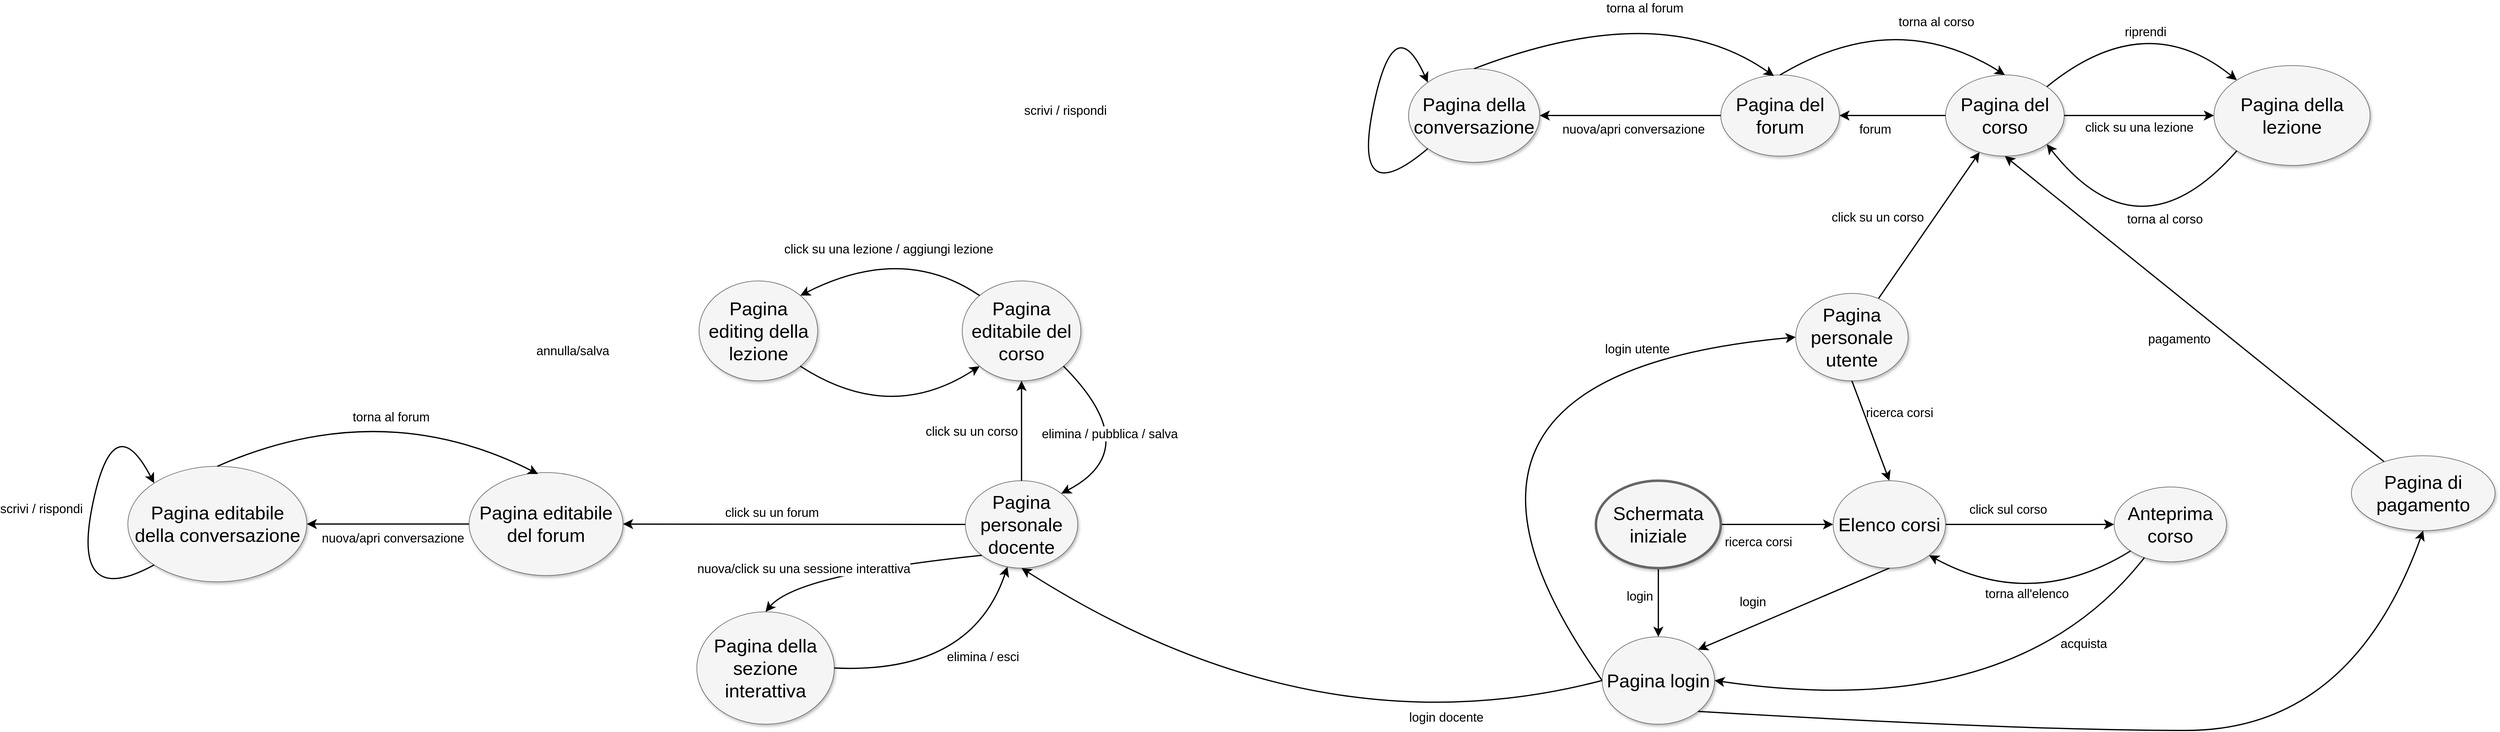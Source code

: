 <mxfile version="15.7.3" type="github">
  <diagram name="Page-1" id="ff44883e-f642-bcb2-894b-16b3d25a3f0b">
    <mxGraphModel dx="7982" dy="2155" grid="1" gridSize="10" guides="1" tooltips="1" connect="1" arrows="1" fold="1" page="1" pageScale="1.5" pageWidth="1169" pageHeight="826" background="none" math="0" shadow="0">
      <root>
        <mxCell id="0" style=";html=1;" />
        <mxCell id="1" style=";html=1;" parent="0" />
        <mxCell id="f0bcc99304e6f5a-9" style="edgeStyle=none;curved=1;html=1;startSize=10;endArrow=classic;endFill=1;endSize=10;strokeColor=#000000;strokeWidth=2;fontSize=12;entryX=0.5;entryY=0;entryDx=0;entryDy=0;" parent="1" source="f0bcc99304e6f5a-1" target="XKLOmq4zOArzT65DI4HL-18" edge="1">
          <mxGeometry relative="1" as="geometry">
            <mxPoint x="250" y="1050" as="targetPoint" />
          </mxGeometry>
        </mxCell>
        <mxCell id="f0bcc99304e6f5a-18" value="login" style="text;html=1;resizable=0;points=[];align=center;verticalAlign=middle;labelBackgroundColor=none;fontSize=20;" parent="f0bcc99304e6f5a-9" vertex="1" connectable="0">
          <mxGeometry x="0.255" y="-5" relative="1" as="geometry">
            <mxPoint x="-25" y="-25" as="offset" />
          </mxGeometry>
        </mxCell>
        <mxCell id="f0bcc99304e6f5a-16" style="edgeStyle=none;curved=1;html=1;startSize=10;endFill=1;endSize=10;strokeWidth=2;fontSize=12;" parent="1" source="f0bcc99304e6f5a-1" target="f0bcc99304e6f5a-3" edge="1">
          <mxGeometry relative="1" as="geometry" />
        </mxCell>
        <mxCell id="f0bcc99304e6f5a-19" value="ricerca corsi" style="text;html=1;resizable=0;points=[];align=center;verticalAlign=middle;labelBackgroundColor=#ffffff;fontSize=20;" parent="f0bcc99304e6f5a-16" vertex="1" connectable="0">
          <mxGeometry x="-0.074" y="-2" relative="1" as="geometry">
            <mxPoint x="-24" y="25" as="offset" />
          </mxGeometry>
        </mxCell>
        <mxCell id="f0bcc99304e6f5a-1" value="Schermata iniziale" style="ellipse;whiteSpace=wrap;html=1;rounded=0;shadow=1;strokeColor=#666666;strokeWidth=4;fontSize=30;align=center;fillColor=#f5f5f5;" parent="1" vertex="1">
          <mxGeometry x="150" y="810" width="200" height="140" as="geometry" />
        </mxCell>
        <mxCell id="f0bcc99304e6f5a-10" style="edgeStyle=none;curved=1;html=1;startSize=10;endFill=1;endSize=10;strokeWidth=2;fontSize=12;entryX=0.5;entryY=1;entryDx=0;entryDy=0;" parent="1" source="f0bcc99304e6f5a-6" target="f0bcc99304e6f5a-5" edge="1">
          <mxGeometry relative="1" as="geometry" />
        </mxCell>
        <mxCell id="f0bcc99304e6f5a-20" value="pagamento" style="text;html=1;resizable=0;points=[];align=center;verticalAlign=middle;labelBackgroundColor=#ffffff;fontSize=20;" parent="f0bcc99304e6f5a-10" vertex="1" connectable="0">
          <mxGeometry x="0.154" relative="1" as="geometry">
            <mxPoint x="22" y="85" as="offset" />
          </mxGeometry>
        </mxCell>
        <mxCell id="f0bcc99304e6f5a-11" style="edgeStyle=none;curved=1;html=1;startSize=10;endFill=1;endSize=10;strokeWidth=2;fontSize=12;" parent="1" source="f0bcc99304e6f5a-2" target="f0bcc99304e6f5a-5" edge="1">
          <mxGeometry relative="1" as="geometry" />
        </mxCell>
        <mxCell id="f0bcc99304e6f5a-24" value="click su un corso" style="text;html=1;resizable=0;points=[];align=center;verticalAlign=middle;labelBackgroundColor=#ffffff;fontSize=20;" parent="f0bcc99304e6f5a-11" vertex="1" connectable="0">
          <mxGeometry x="0.167" y="-3" relative="1" as="geometry">
            <mxPoint x="-99" y="4" as="offset" />
          </mxGeometry>
        </mxCell>
        <mxCell id="f0bcc99304e6f5a-2" value="&lt;div&gt;Pagina personale&lt;/div&gt;&lt;div&gt;utente&lt;br&gt;&lt;/div&gt;" style="ellipse;whiteSpace=wrap;html=1;rounded=0;shadow=1;strokeColor=#666666;strokeWidth=1;fontSize=30;align=center;fillColor=#f5f5f5;" parent="1" vertex="1">
          <mxGeometry x="470" y="510" width="180" height="140" as="geometry" />
        </mxCell>
        <mxCell id="f0bcc99304e6f5a-17" style="edgeStyle=none;curved=1;html=1;startSize=10;endFill=1;endSize=10;strokeWidth=2;fontSize=12;" parent="1" source="f0bcc99304e6f5a-3" target="f0bcc99304e6f5a-4" edge="1">
          <mxGeometry relative="1" as="geometry" />
        </mxCell>
        <mxCell id="f0bcc99304e6f5a-27" value="click sul corso" style="text;html=1;resizable=0;points=[];align=center;verticalAlign=middle;labelBackgroundColor=#ffffff;fontSize=20;" parent="f0bcc99304e6f5a-17" vertex="1" connectable="0">
          <mxGeometry x="-0.132" y="-6" relative="1" as="geometry">
            <mxPoint x="-17" y="-31" as="offset" />
          </mxGeometry>
        </mxCell>
        <mxCell id="f0bcc99304e6f5a-3" value="Elenco corsi" style="ellipse;whiteSpace=wrap;html=1;rounded=0;shadow=1;strokeColor=#666666;strokeWidth=1;fontSize=30;align=center;fillColor=#f5f5f5;" parent="1" vertex="1">
          <mxGeometry x="530" y="810" width="180" height="140" as="geometry" />
        </mxCell>
        <mxCell id="f0bcc99304e6f5a-4" value="Anteprima corso" style="ellipse;whiteSpace=wrap;html=1;rounded=0;shadow=1;strokeColor=#666666;strokeWidth=1;fontSize=30;align=center;fillColor=#f5f5f5;" parent="1" vertex="1">
          <mxGeometry x="980" y="820" width="180" height="120" as="geometry" />
        </mxCell>
        <mxCell id="f0bcc99304e6f5a-12" style="edgeStyle=none;curved=1;html=1;startSize=10;endFill=1;endSize=10;strokeWidth=2;fontSize=12;entryX=0;entryY=0;entryDx=0;entryDy=0;exitX=1;exitY=0;exitDx=0;exitDy=0;" parent="1" source="f0bcc99304e6f5a-5" target="XKLOmq4zOArzT65DI4HL-6" edge="1">
          <mxGeometry relative="1" as="geometry">
            <mxPoint x="1169.91" y="225" as="targetPoint" />
            <Array as="points">
              <mxPoint x="1029.91" y="50" />
            </Array>
          </mxGeometry>
        </mxCell>
        <mxCell id="f0bcc99304e6f5a-25" value="riprendi" style="text;html=1;resizable=0;points=[];align=center;verticalAlign=middle;labelBackgroundColor=#ffffff;fontSize=20;" parent="f0bcc99304e6f5a-12" vertex="1" connectable="0">
          <mxGeometry x="-0.073" y="-5" relative="1" as="geometry">
            <mxPoint x="14" y="22" as="offset" />
          </mxGeometry>
        </mxCell>
        <mxCell id="f0bcc99304e6f5a-5" value="Pagina del corso" style="ellipse;whiteSpace=wrap;html=1;rounded=0;shadow=1;strokeColor=#666666;strokeWidth=1;fontSize=30;align=center;fillColor=#f5f5f5;" parent="1" vertex="1">
          <mxGeometry x="710" y="160" width="190" height="130" as="geometry" />
        </mxCell>
        <mxCell id="f0bcc99304e6f5a-14" style="edgeStyle=none;curved=1;html=1;startSize=10;endFill=1;endSize=10;strokeWidth=2;fontSize=12;entryX=1;entryY=0.5;entryDx=0;entryDy=0;" parent="1" source="f0bcc99304e6f5a-4" target="XKLOmq4zOArzT65DI4HL-18" edge="1">
          <mxGeometry relative="1" as="geometry">
            <Array as="points">
              <mxPoint x="820" y="1200" />
            </Array>
          </mxGeometry>
        </mxCell>
        <mxCell id="f0bcc99304e6f5a-22" value="acquista" style="text;html=1;resizable=0;points=[];align=center;verticalAlign=middle;labelBackgroundColor=#ffffff;fontSize=20;" parent="f0bcc99304e6f5a-14" vertex="1" connectable="0">
          <mxGeometry x="-0.349" y="-1" relative="1" as="geometry">
            <mxPoint x="68" y="-74" as="offset" />
          </mxGeometry>
        </mxCell>
        <mxCell id="f0bcc99304e6f5a-6" value="Pagina di pagamento" style="ellipse;whiteSpace=wrap;html=1;rounded=0;shadow=1;strokeColor=#666666;strokeWidth=1;fontSize=30;align=center;fillColor=#f5f5f5;" parent="1" vertex="1">
          <mxGeometry x="1360" y="770" width="230" height="120" as="geometry" />
        </mxCell>
        <mxCell id="XKLOmq4zOArzT65DI4HL-4" style="edgeStyle=none;curved=1;html=1;startSize=10;endFill=1;endSize=10;strokeWidth=2;fontSize=12;exitX=1;exitY=0.5;exitDx=0;exitDy=0;entryX=0;entryY=0.5;entryDx=0;entryDy=0;" edge="1" parent="1" source="f0bcc99304e6f5a-5" target="XKLOmq4zOArzT65DI4HL-6">
          <mxGeometry relative="1" as="geometry">
            <mxPoint x="789.91" y="385" as="sourcePoint" />
            <mxPoint x="1019.91" y="540" as="targetPoint" />
          </mxGeometry>
        </mxCell>
        <mxCell id="XKLOmq4zOArzT65DI4HL-5" value="click su una lezione" style="text;html=1;resizable=0;points=[];align=center;verticalAlign=middle;labelBackgroundColor=#ffffff;fontSize=20;" vertex="1" connectable="0" parent="XKLOmq4zOArzT65DI4HL-4">
          <mxGeometry x="-0.073" y="-5" relative="1" as="geometry">
            <mxPoint x="9" y="13" as="offset" />
          </mxGeometry>
        </mxCell>
        <mxCell id="XKLOmq4zOArzT65DI4HL-7" style="edgeStyle=none;curved=1;html=1;startSize=10;endFill=1;endSize=10;strokeWidth=2;fontSize=12;exitX=0.5;exitY=1;exitDx=0;exitDy=0;entryX=0.5;entryY=0;entryDx=0;entryDy=0;" edge="1" parent="1" source="f0bcc99304e6f5a-2" target="f0bcc99304e6f5a-3">
          <mxGeometry relative="1" as="geometry">
            <mxPoint x="856.291" y="636.82" as="sourcePoint" />
            <mxPoint x="1176.189" y="785.669" as="targetPoint" />
          </mxGeometry>
        </mxCell>
        <mxCell id="XKLOmq4zOArzT65DI4HL-6" value="Pagina della lezione" style="ellipse;whiteSpace=wrap;html=1;rounded=0;shadow=1;strokeColor=#666666;strokeWidth=1;fontSize=30;align=center;fillColor=#f5f5f5;" vertex="1" parent="1">
          <mxGeometry x="1139.91" y="145" width="250" height="160" as="geometry" />
        </mxCell>
        <mxCell id="XKLOmq4zOArzT65DI4HL-10" value="ricerca corsi" style="text;html=1;resizable=0;points=[];align=center;verticalAlign=middle;labelBackgroundColor=none;fontSize=20;rotation=0;" vertex="1" connectable="0" parent="1">
          <mxGeometry x="649.996" y="710.002" as="geometry">
            <mxPoint x="-14" y="-10" as="offset" />
          </mxGeometry>
        </mxCell>
        <mxCell id="XKLOmq4zOArzT65DI4HL-13" style="edgeStyle=none;curved=1;html=1;startSize=10;endFill=1;endSize=10;strokeWidth=2;fontSize=12;exitX=0;exitY=1;exitDx=0;exitDy=0;entryX=1;entryY=1;entryDx=0;entryDy=0;" edge="1" parent="1" source="XKLOmq4zOArzT65DI4HL-6" target="f0bcc99304e6f5a-5">
          <mxGeometry relative="1" as="geometry">
            <mxPoint x="882.203" y="280.881" as="sourcePoint" />
            <mxPoint x="956.775" y="373.27" as="targetPoint" />
            <Array as="points">
              <mxPoint x="1019.91" y="460" />
            </Array>
          </mxGeometry>
        </mxCell>
        <mxCell id="XKLOmq4zOArzT65DI4HL-14" value="torna al corso" style="text;html=1;resizable=0;points=[];align=center;verticalAlign=middle;labelBackgroundColor=#ffffff;fontSize=20;" vertex="1" connectable="0" parent="XKLOmq4zOArzT65DI4HL-13">
          <mxGeometry x="-0.073" y="-5" relative="1" as="geometry">
            <mxPoint x="34" y="-55" as="offset" />
          </mxGeometry>
        </mxCell>
        <mxCell id="XKLOmq4zOArzT65DI4HL-16" style="edgeStyle=none;curved=1;html=1;startSize=10;endFill=1;endSize=10;strokeWidth=2;fontSize=12;exitX=0;exitY=1;exitDx=0;exitDy=0;entryX=1;entryY=1;entryDx=0;entryDy=0;" edge="1" parent="1" source="f0bcc99304e6f5a-4" target="f0bcc99304e6f5a-3">
          <mxGeometry relative="1" as="geometry">
            <mxPoint x="720.0" y="890" as="sourcePoint" />
            <mxPoint x="990.0" y="890" as="targetPoint" />
            <Array as="points">
              <mxPoint x="850" y="1020" />
            </Array>
          </mxGeometry>
        </mxCell>
        <mxCell id="XKLOmq4zOArzT65DI4HL-17" value="torna all&#39;elenco" style="text;html=1;resizable=0;points=[];align=center;verticalAlign=middle;labelBackgroundColor=#ffffff;fontSize=20;" vertex="1" connectable="0" parent="XKLOmq4zOArzT65DI4HL-16">
          <mxGeometry x="-0.132" y="-6" relative="1" as="geometry">
            <mxPoint x="-26" y="-13" as="offset" />
          </mxGeometry>
        </mxCell>
        <mxCell id="XKLOmq4zOArzT65DI4HL-18" value="Pagina login" style="ellipse;whiteSpace=wrap;html=1;rounded=0;shadow=1;strokeColor=#666666;strokeWidth=1;fontSize=30;align=center;fillColor=#f5f5f5;" vertex="1" parent="1">
          <mxGeometry x="160" y="1060" width="180" height="140" as="geometry" />
        </mxCell>
        <mxCell id="XKLOmq4zOArzT65DI4HL-21" style="edgeStyle=none;curved=1;html=1;startSize=10;endArrow=classic;endFill=1;endSize=10;strokeColor=#000000;strokeWidth=2;fontSize=12;entryX=0;entryY=0.5;entryDx=0;entryDy=0;exitX=0;exitY=0.5;exitDx=0;exitDy=0;" edge="1" parent="1" source="XKLOmq4zOArzT65DI4HL-18" target="f0bcc99304e6f5a-2">
          <mxGeometry relative="1" as="geometry">
            <mxPoint x="260" y="960" as="sourcePoint" />
            <mxPoint x="260" y="1070" as="targetPoint" />
            <Array as="points">
              <mxPoint x="-190" y="640" />
            </Array>
          </mxGeometry>
        </mxCell>
        <mxCell id="XKLOmq4zOArzT65DI4HL-23" style="edgeStyle=none;curved=1;html=1;startSize=10;endFill=1;endSize=10;strokeWidth=2;fontSize=12;entryX=0.5;entryY=1;entryDx=0;entryDy=0;exitX=1;exitY=1;exitDx=0;exitDy=0;" edge="1" parent="1" source="XKLOmq4zOArzT65DI4HL-18" target="f0bcc99304e6f5a-6">
          <mxGeometry relative="1" as="geometry">
            <mxPoint x="350.0" y="1140" as="sourcePoint" />
            <mxPoint x="1038.426" y="943.215" as="targetPoint" />
            <Array as="points">
              <mxPoint x="830" y="1210" />
              <mxPoint x="1360" y="1210" />
            </Array>
          </mxGeometry>
        </mxCell>
        <mxCell id="XKLOmq4zOArzT65DI4HL-25" style="edgeStyle=none;curved=1;html=1;startSize=10;endFill=1;endSize=10;strokeWidth=2;fontSize=12;exitX=0;exitY=0.5;exitDx=0;exitDy=0;entryX=1;entryY=0.5;entryDx=0;entryDy=0;" edge="1" parent="1" source="f0bcc99304e6f5a-5" target="XKLOmq4zOArzT65DI4HL-27">
          <mxGeometry relative="1" as="geometry">
            <mxPoint x="612.598" y="528.337" as="sourcePoint" />
            <mxPoint x="620" y="110" as="targetPoint" />
          </mxGeometry>
        </mxCell>
        <mxCell id="XKLOmq4zOArzT65DI4HL-26" value="&lt;div&gt;forum&lt;/div&gt;" style="text;html=1;resizable=0;points=[];align=center;verticalAlign=middle;labelBackgroundColor=#ffffff;fontSize=20;" vertex="1" connectable="0" parent="XKLOmq4zOArzT65DI4HL-25">
          <mxGeometry x="0.167" y="-3" relative="1" as="geometry">
            <mxPoint x="-14" y="24" as="offset" />
          </mxGeometry>
        </mxCell>
        <mxCell id="XKLOmq4zOArzT65DI4HL-27" value="Pagina del forum" style="ellipse;whiteSpace=wrap;html=1;rounded=0;shadow=1;strokeColor=#666666;strokeWidth=1;fontSize=30;align=center;fillColor=#f5f5f5;" vertex="1" parent="1">
          <mxGeometry x="350.0" y="160" width="190" height="130" as="geometry" />
        </mxCell>
        <mxCell id="XKLOmq4zOArzT65DI4HL-30" style="edgeStyle=none;curved=1;html=1;startSize=10;endFill=1;endSize=10;strokeWidth=2;fontSize=12;entryX=0.5;entryY=0;entryDx=0;entryDy=0;exitX=0.5;exitY=0;exitDx=0;exitDy=0;" edge="1" parent="1" source="XKLOmq4zOArzT65DI4HL-27" target="f0bcc99304e6f5a-5">
          <mxGeometry relative="1" as="geometry">
            <mxPoint x="390" y="160" as="sourcePoint" />
            <mxPoint x="770" y="110" as="targetPoint" />
            <Array as="points">
              <mxPoint x="630" y="50" />
            </Array>
          </mxGeometry>
        </mxCell>
        <mxCell id="XKLOmq4zOArzT65DI4HL-31" value="torna al corso" style="text;html=1;resizable=0;points=[];align=center;verticalAlign=middle;labelBackgroundColor=#ffffff;fontSize=20;" vertex="1" connectable="0" parent="XKLOmq4zOArzT65DI4HL-30">
          <mxGeometry x="0.167" y="-3" relative="1" as="geometry">
            <mxPoint x="40" y="5" as="offset" />
          </mxGeometry>
        </mxCell>
        <mxCell id="XKLOmq4zOArzT65DI4HL-32" value="Pagina della conversazione" style="ellipse;whiteSpace=wrap;html=1;rounded=0;shadow=1;strokeColor=#666666;strokeWidth=1;fontSize=30;align=center;fillColor=#f5f5f5;" vertex="1" parent="1">
          <mxGeometry x="-150" y="150" width="210" height="150" as="geometry" />
        </mxCell>
        <mxCell id="XKLOmq4zOArzT65DI4HL-33" style="edgeStyle=none;curved=1;html=1;startSize=10;endFill=1;endSize=10;strokeWidth=2;fontSize=12;exitX=0;exitY=0.5;exitDx=0;exitDy=0;" edge="1" parent="1" source="XKLOmq4zOArzT65DI4HL-27" target="XKLOmq4zOArzT65DI4HL-32">
          <mxGeometry relative="1" as="geometry">
            <mxPoint x="720.0" y="235" as="sourcePoint" />
            <mxPoint x="550.0" y="235" as="targetPoint" />
          </mxGeometry>
        </mxCell>
        <mxCell id="XKLOmq4zOArzT65DI4HL-34" value="nuova/apri conversazione" style="text;html=1;resizable=0;points=[];align=center;verticalAlign=middle;labelBackgroundColor=#ffffff;fontSize=20;" vertex="1" connectable="0" parent="XKLOmq4zOArzT65DI4HL-33">
          <mxGeometry x="0.167" y="-3" relative="1" as="geometry">
            <mxPoint x="29" y="24" as="offset" />
          </mxGeometry>
        </mxCell>
        <mxCell id="XKLOmq4zOArzT65DI4HL-35" style="edgeStyle=none;curved=1;html=1;startSize=10;endFill=1;endSize=10;strokeWidth=2;fontSize=12;entryX=0.448;entryY=0.014;entryDx=0;entryDy=0;exitX=0.5;exitY=0;exitDx=0;exitDy=0;entryPerimeter=0;" edge="1" parent="1" source="XKLOmq4zOArzT65DI4HL-32" target="XKLOmq4zOArzT65DI4HL-27">
          <mxGeometry relative="1" as="geometry">
            <mxPoint x="70" y="145" as="sourcePoint" />
            <mxPoint x="430" y="145" as="targetPoint" />
            <Array as="points">
              <mxPoint x="255" y="35" />
            </Array>
          </mxGeometry>
        </mxCell>
        <mxCell id="XKLOmq4zOArzT65DI4HL-36" value="torna al forum" style="text;html=1;resizable=0;points=[];align=center;verticalAlign=middle;labelBackgroundColor=#ffffff;fontSize=20;" vertex="1" connectable="0" parent="XKLOmq4zOArzT65DI4HL-35">
          <mxGeometry x="0.167" y="-3" relative="1" as="geometry">
            <mxPoint x="-23" y="12" as="offset" />
          </mxGeometry>
        </mxCell>
        <mxCell id="XKLOmq4zOArzT65DI4HL-37" style="edgeStyle=none;curved=1;html=1;startSize=10;endFill=1;endSize=10;strokeWidth=2;fontSize=12;entryX=0;entryY=0;entryDx=0;entryDy=0;exitX=0;exitY=1;exitDx=0;exitDy=0;" edge="1" parent="1" source="XKLOmq4zOArzT65DI4HL-32" target="XKLOmq4zOArzT65DI4HL-32">
          <mxGeometry relative="1" as="geometry">
            <mxPoint x="-359.5" y="160" as="sourcePoint" />
            <mxPoint x="0.5" y="160" as="targetPoint" />
            <Array as="points">
              <mxPoint x="-240" y="380" />
              <mxPoint x="-174.5" y="50" />
            </Array>
          </mxGeometry>
        </mxCell>
        <mxCell id="XKLOmq4zOArzT65DI4HL-38" value="scrivi / rispondi" style="text;html=1;resizable=0;points=[];align=center;verticalAlign=middle;labelBackgroundColor=#ffffff;fontSize=20;" vertex="1" connectable="0" parent="XKLOmq4zOArzT65DI4HL-37">
          <mxGeometry x="0.167" y="-3" relative="1" as="geometry">
            <mxPoint x="-504" y="40" as="offset" />
          </mxGeometry>
        </mxCell>
        <mxCell id="XKLOmq4zOArzT65DI4HL-39" style="edgeStyle=none;curved=1;html=1;startSize=10;endArrow=classic;endFill=1;endSize=10;strokeColor=#000000;strokeWidth=2;fontSize=12;entryX=1;entryY=0;entryDx=0;entryDy=0;exitX=0.5;exitY=1;exitDx=0;exitDy=0;" edge="1" parent="1" source="f0bcc99304e6f5a-3" target="XKLOmq4zOArzT65DI4HL-18">
          <mxGeometry relative="1" as="geometry">
            <mxPoint x="260" y="960" as="sourcePoint" />
            <mxPoint x="260" y="1070" as="targetPoint" />
          </mxGeometry>
        </mxCell>
        <mxCell id="XKLOmq4zOArzT65DI4HL-40" value="login" style="text;html=1;resizable=0;points=[];align=center;verticalAlign=middle;labelBackgroundColor=none;fontSize=20;" vertex="1" connectable="0" parent="XKLOmq4zOArzT65DI4HL-39">
          <mxGeometry x="0.255" y="-5" relative="1" as="geometry">
            <mxPoint x="-25" y="-25" as="offset" />
          </mxGeometry>
        </mxCell>
        <mxCell id="XKLOmq4zOArzT65DI4HL-42" value="login utente" style="text;html=1;resizable=0;points=[];align=center;verticalAlign=middle;labelBackgroundColor=none;fontSize=20;" vertex="1" connectable="0" parent="1">
          <mxGeometry x="1299.999" y="1089.996" as="geometry">
            <mxPoint x="-1084" y="-492" as="offset" />
          </mxGeometry>
        </mxCell>
        <mxCell id="XKLOmq4zOArzT65DI4HL-43" value="&lt;div&gt;Pagina personale&lt;/div&gt;&lt;div&gt;docente&lt;br&gt;&lt;/div&gt;" style="ellipse;whiteSpace=wrap;html=1;rounded=0;shadow=1;strokeColor=#666666;strokeWidth=1;fontSize=30;align=center;fillColor=#f5f5f5;" vertex="1" parent="1">
          <mxGeometry x="-859.9" y="810" width="180" height="140" as="geometry" />
        </mxCell>
        <mxCell id="XKLOmq4zOArzT65DI4HL-44" style="edgeStyle=none;curved=1;html=1;startSize=10;endArrow=classic;endFill=1;endSize=10;strokeColor=#000000;strokeWidth=2;fontSize=12;entryX=0.5;entryY=1;entryDx=0;entryDy=0;exitX=0;exitY=0.5;exitDx=0;exitDy=0;" edge="1" parent="1" source="XKLOmq4zOArzT65DI4HL-18" target="XKLOmq4zOArzT65DI4HL-43">
          <mxGeometry relative="1" as="geometry">
            <mxPoint x="-800" y="1270" as="sourcePoint" />
            <mxPoint x="-490" y="720" as="targetPoint" />
            <Array as="points">
              <mxPoint x="-300" y="1250" />
            </Array>
          </mxGeometry>
        </mxCell>
        <mxCell id="XKLOmq4zOArzT65DI4HL-46" value="login docente" style="text;html=1;resizable=0;points=[];align=center;verticalAlign=middle;labelBackgroundColor=#ffffff;fontSize=20;" vertex="1" connectable="0" parent="1">
          <mxGeometry x="-80" y="1190" as="geometry">
            <mxPoint x="-10" y="-2" as="offset" />
          </mxGeometry>
        </mxCell>
        <mxCell id="XKLOmq4zOArzT65DI4HL-48" value="Pagina editabile del corso" style="ellipse;whiteSpace=wrap;html=1;rounded=0;shadow=1;strokeColor=#666666;strokeWidth=1;fontSize=30;align=center;fillColor=#f5f5f5;" vertex="1" parent="1">
          <mxGeometry x="-864.9" y="490" width="190" height="160" as="geometry" />
        </mxCell>
        <mxCell id="XKLOmq4zOArzT65DI4HL-49" style="edgeStyle=none;curved=1;html=1;startSize=10;endFill=1;endSize=10;strokeWidth=2;fontSize=12;entryX=0.5;entryY=1;entryDx=0;entryDy=0;exitX=0.5;exitY=0;exitDx=0;exitDy=0;" edge="1" parent="1" source="XKLOmq4zOArzT65DI4HL-43" target="XKLOmq4zOArzT65DI4HL-48">
          <mxGeometry relative="1" as="geometry">
            <mxPoint x="-839.9" y="510" as="sourcePoint" />
            <mxPoint x="-659.9" y="510" as="targetPoint" />
            <Array as="points" />
          </mxGeometry>
        </mxCell>
        <mxCell id="XKLOmq4zOArzT65DI4HL-50" value="click su un corso" style="text;html=1;resizable=0;points=[];align=center;verticalAlign=middle;labelBackgroundColor=#ffffff;fontSize=20;" vertex="1" connectable="0" parent="XKLOmq4zOArzT65DI4HL-49">
          <mxGeometry x="-0.074" y="-2" relative="1" as="geometry">
            <mxPoint x="-82" y="-6" as="offset" />
          </mxGeometry>
        </mxCell>
        <mxCell id="XKLOmq4zOArzT65DI4HL-51" value="Pagina editing della lezione" style="ellipse;whiteSpace=wrap;html=1;rounded=0;shadow=1;strokeColor=#666666;strokeWidth=1;fontSize=30;align=center;fillColor=#f5f5f5;" vertex="1" parent="1">
          <mxGeometry x="-1286.4" y="490" width="190" height="160" as="geometry" />
        </mxCell>
        <mxCell id="XKLOmq4zOArzT65DI4HL-52" style="edgeStyle=none;curved=1;html=1;startSize=10;endFill=1;endSize=10;strokeWidth=2;fontSize=12;entryX=1;entryY=0;entryDx=0;entryDy=0;exitX=0;exitY=0;exitDx=0;exitDy=0;" edge="1" parent="1" source="XKLOmq4zOArzT65DI4HL-48" target="XKLOmq4zOArzT65DI4HL-51">
          <mxGeometry relative="1" as="geometry">
            <mxPoint x="-1139.9" y="910" as="sourcePoint" />
            <mxPoint x="-1139.9" y="750" as="targetPoint" />
            <Array as="points">
              <mxPoint x="-959.9" y="430" />
            </Array>
          </mxGeometry>
        </mxCell>
        <mxCell id="XKLOmq4zOArzT65DI4HL-53" value="click su una lezione / aggiungi lezione" style="text;html=1;resizable=0;points=[];align=center;verticalAlign=middle;labelBackgroundColor=#ffffff;fontSize=20;" vertex="1" connectable="0" parent="XKLOmq4zOArzT65DI4HL-52">
          <mxGeometry x="-0.074" y="-2" relative="1" as="geometry">
            <mxPoint x="-18" y="7" as="offset" />
          </mxGeometry>
        </mxCell>
        <mxCell id="XKLOmq4zOArzT65DI4HL-54" style="edgeStyle=none;curved=1;html=1;startSize=10;endFill=1;endSize=10;strokeWidth=2;fontSize=12;entryX=0;entryY=1;entryDx=0;entryDy=0;exitX=1;exitY=1;exitDx=0;exitDy=0;" edge="1" parent="1" source="XKLOmq4zOArzT65DI4HL-51" target="XKLOmq4zOArzT65DI4HL-48">
          <mxGeometry relative="1" as="geometry">
            <mxPoint x="-749.9" y="830" as="sourcePoint" />
            <mxPoint x="-749.9" y="670" as="targetPoint" />
            <Array as="points">
              <mxPoint x="-979.9" y="720" />
            </Array>
          </mxGeometry>
        </mxCell>
        <mxCell id="XKLOmq4zOArzT65DI4HL-55" value="annulla/salva" style="text;html=1;resizable=0;points=[];align=center;verticalAlign=middle;labelBackgroundColor=#ffffff;fontSize=20;" vertex="1" connectable="0" parent="XKLOmq4zOArzT65DI4HL-54">
          <mxGeometry x="-0.074" y="-2" relative="1" as="geometry">
            <mxPoint x="-497" y="-114" as="offset" />
          </mxGeometry>
        </mxCell>
        <mxCell id="XKLOmq4zOArzT65DI4HL-56" style="edgeStyle=none;curved=1;html=1;startSize=10;endFill=1;endSize=10;strokeWidth=2;fontSize=12;entryX=1;entryY=0;entryDx=0;entryDy=0;exitX=1;exitY=1;exitDx=0;exitDy=0;" edge="1" parent="1" source="XKLOmq4zOArzT65DI4HL-48" target="XKLOmq4zOArzT65DI4HL-43">
          <mxGeometry relative="1" as="geometry">
            <mxPoint x="-759.9" y="820" as="sourcePoint" />
            <mxPoint x="-759.9" y="660" as="targetPoint" />
            <Array as="points">
              <mxPoint x="-569.9" y="760" />
            </Array>
          </mxGeometry>
        </mxCell>
        <mxCell id="XKLOmq4zOArzT65DI4HL-57" value="elimina / pubblica / salva" style="text;html=1;resizable=0;points=[];align=center;verticalAlign=middle;labelBackgroundColor=#ffffff;fontSize=20;" vertex="1" connectable="0" parent="XKLOmq4zOArzT65DI4HL-56">
          <mxGeometry x="-0.074" y="-2" relative="1" as="geometry">
            <mxPoint x="-37" y="-6" as="offset" />
          </mxGeometry>
        </mxCell>
        <mxCell id="XKLOmq4zOArzT65DI4HL-58" value="Pagina editabile del forum" style="ellipse;whiteSpace=wrap;html=1;rounded=0;shadow=1;strokeColor=#666666;strokeWidth=1;fontSize=30;align=center;fillColor=#f5f5f5;" vertex="1" parent="1">
          <mxGeometry x="-1654.69" y="796.93" width="246.5" height="165" as="geometry" />
        </mxCell>
        <mxCell id="XKLOmq4zOArzT65DI4HL-59" value="Pagina editabile della conversazione" style="ellipse;whiteSpace=wrap;html=1;rounded=0;shadow=1;strokeColor=#666666;strokeWidth=1;fontSize=30;align=center;fillColor=#f5f5f5;" vertex="1" parent="1">
          <mxGeometry x="-2201.19" y="786.93" width="286.5" height="185" as="geometry" />
        </mxCell>
        <mxCell id="XKLOmq4zOArzT65DI4HL-60" style="edgeStyle=none;curved=1;html=1;startSize=10;endFill=1;endSize=10;strokeWidth=2;fontSize=12;exitX=0;exitY=0.5;exitDx=0;exitDy=0;" edge="1" parent="1" source="XKLOmq4zOArzT65DI4HL-58" target="XKLOmq4zOArzT65DI4HL-59">
          <mxGeometry relative="1" as="geometry">
            <mxPoint x="-1331.19" y="871.93" as="sourcePoint" />
            <mxPoint x="-1501.19" y="871.93" as="targetPoint" />
          </mxGeometry>
        </mxCell>
        <mxCell id="XKLOmq4zOArzT65DI4HL-61" value="nuova/apri conversazione" style="text;html=1;resizable=0;points=[];align=center;verticalAlign=middle;labelBackgroundColor=#ffffff;fontSize=20;" vertex="1" connectable="0" parent="XKLOmq4zOArzT65DI4HL-60">
          <mxGeometry x="0.167" y="-3" relative="1" as="geometry">
            <mxPoint x="29" y="24" as="offset" />
          </mxGeometry>
        </mxCell>
        <mxCell id="XKLOmq4zOArzT65DI4HL-62" style="edgeStyle=none;curved=1;html=1;startSize=10;endFill=1;endSize=10;strokeWidth=2;fontSize=12;entryX=0.448;entryY=0.014;entryDx=0;entryDy=0;exitX=0.5;exitY=0;exitDx=0;exitDy=0;entryPerimeter=0;" edge="1" parent="1" source="XKLOmq4zOArzT65DI4HL-59" target="XKLOmq4zOArzT65DI4HL-58">
          <mxGeometry relative="1" as="geometry">
            <mxPoint x="-1981.19" y="781.93" as="sourcePoint" />
            <mxPoint x="-1621.19" y="781.93" as="targetPoint" />
            <Array as="points">
              <mxPoint x="-1796.19" y="671.93" />
            </Array>
          </mxGeometry>
        </mxCell>
        <mxCell id="XKLOmq4zOArzT65DI4HL-63" value="torna al forum" style="text;html=1;resizable=0;points=[];align=center;verticalAlign=middle;labelBackgroundColor=#ffffff;fontSize=20;" vertex="1" connectable="0" parent="XKLOmq4zOArzT65DI4HL-62">
          <mxGeometry x="0.167" y="-3" relative="1" as="geometry">
            <mxPoint x="-23" y="12" as="offset" />
          </mxGeometry>
        </mxCell>
        <mxCell id="XKLOmq4zOArzT65DI4HL-64" style="edgeStyle=none;curved=1;html=1;startSize=10;endFill=1;endSize=10;strokeWidth=2;fontSize=12;entryX=0;entryY=0;entryDx=0;entryDy=0;exitX=0;exitY=1;exitDx=0;exitDy=0;" edge="1" parent="1" source="XKLOmq4zOArzT65DI4HL-59" target="XKLOmq4zOArzT65DI4HL-59">
          <mxGeometry relative="1" as="geometry">
            <mxPoint x="-2410.69" y="796.93" as="sourcePoint" />
            <mxPoint x="-2050.69" y="796.93" as="targetPoint" />
            <Array as="points">
              <mxPoint x="-2291.19" y="1016.93" />
              <mxPoint x="-2225.69" y="686.93" />
            </Array>
          </mxGeometry>
        </mxCell>
        <mxCell id="XKLOmq4zOArzT65DI4HL-65" value="scrivi / rispondi" style="text;html=1;resizable=0;points=[];align=center;verticalAlign=middle;labelBackgroundColor=#ffffff;fontSize=20;" vertex="1" connectable="0" parent="XKLOmq4zOArzT65DI4HL-64">
          <mxGeometry x="0.167" y="-3" relative="1" as="geometry">
            <mxPoint x="-94" y="50" as="offset" />
          </mxGeometry>
        </mxCell>
        <mxCell id="XKLOmq4zOArzT65DI4HL-66" style="edgeStyle=none;curved=1;html=1;startSize=10;endFill=1;endSize=10;strokeWidth=2;fontSize=12;exitX=0;exitY=0.5;exitDx=0;exitDy=0;entryX=1;entryY=0.5;entryDx=0;entryDy=0;" edge="1" parent="1" source="XKLOmq4zOArzT65DI4HL-43" target="XKLOmq4zOArzT65DI4HL-58">
          <mxGeometry relative="1" as="geometry">
            <mxPoint x="-889.9" y="830" as="sourcePoint" />
            <mxPoint x="-1059.9" y="830" as="targetPoint" />
          </mxGeometry>
        </mxCell>
        <mxCell id="XKLOmq4zOArzT65DI4HL-67" value="click su un forum" style="text;html=1;resizable=0;points=[];align=center;verticalAlign=middle;labelBackgroundColor=#ffffff;fontSize=20;" vertex="1" connectable="0" parent="XKLOmq4zOArzT65DI4HL-66">
          <mxGeometry x="0.167" y="-3" relative="1" as="geometry">
            <mxPoint x="10" y="-17" as="offset" />
          </mxGeometry>
        </mxCell>
        <mxCell id="XKLOmq4zOArzT65DI4HL-68" value="Pagina della sezione interattiva" style="ellipse;whiteSpace=wrap;html=1;rounded=0;shadow=1;strokeColor=#666666;strokeWidth=1;fontSize=30;align=center;fillColor=#f5f5f5;" vertex="1" parent="1">
          <mxGeometry x="-1289.9" y="1020" width="220" height="180" as="geometry" />
        </mxCell>
        <mxCell id="XKLOmq4zOArzT65DI4HL-69" style="edgeStyle=none;curved=1;html=1;startSize=10;endFill=1;endSize=10;strokeWidth=2;fontSize=12;exitX=0;exitY=1;exitDx=0;exitDy=0;entryX=0.5;entryY=0;entryDx=0;entryDy=0;" edge="1" parent="1" source="XKLOmq4zOArzT65DI4HL-43" target="XKLOmq4zOArzT65DI4HL-68">
          <mxGeometry relative="1" as="geometry">
            <mxPoint x="-849.9" y="890" as="sourcePoint" />
            <mxPoint x="-1398.19" y="889.43" as="targetPoint" />
            <Array as="points">
              <mxPoint x="-1129.9" y="960" />
            </Array>
          </mxGeometry>
        </mxCell>
        <mxCell id="XKLOmq4zOArzT65DI4HL-70" value="nuova/click su una sessione interattiva" style="text;html=1;resizable=0;points=[];align=center;verticalAlign=middle;labelBackgroundColor=#ffffff;fontSize=20;" vertex="1" connectable="0" parent="XKLOmq4zOArzT65DI4HL-69">
          <mxGeometry x="0.167" y="-3" relative="1" as="geometry">
            <mxPoint x="-67" y="1" as="offset" />
          </mxGeometry>
        </mxCell>
        <mxCell id="XKLOmq4zOArzT65DI4HL-77" style="edgeStyle=none;curved=1;html=1;startSize=10;endFill=1;endSize=10;strokeWidth=2;fontSize=12;exitX=1;exitY=0.5;exitDx=0;exitDy=0;" edge="1" parent="1" source="XKLOmq4zOArzT65DI4HL-68" target="XKLOmq4zOArzT65DI4HL-43">
          <mxGeometry relative="1" as="geometry">
            <mxPoint x="-849.9" y="890" as="sourcePoint" />
            <mxPoint x="-1398.19" y="889.43" as="targetPoint" />
            <Array as="points">
              <mxPoint x="-850" y="1120" />
            </Array>
          </mxGeometry>
        </mxCell>
        <mxCell id="XKLOmq4zOArzT65DI4HL-78" value="elimina / esci" style="text;html=1;resizable=0;points=[];align=center;verticalAlign=middle;labelBackgroundColor=#ffffff;fontSize=20;" vertex="1" connectable="0" parent="XKLOmq4zOArzT65DI4HL-77">
          <mxGeometry x="0.167" y="-3" relative="1" as="geometry">
            <mxPoint x="10" y="-17" as="offset" />
          </mxGeometry>
        </mxCell>
      </root>
    </mxGraphModel>
  </diagram>
</mxfile>
